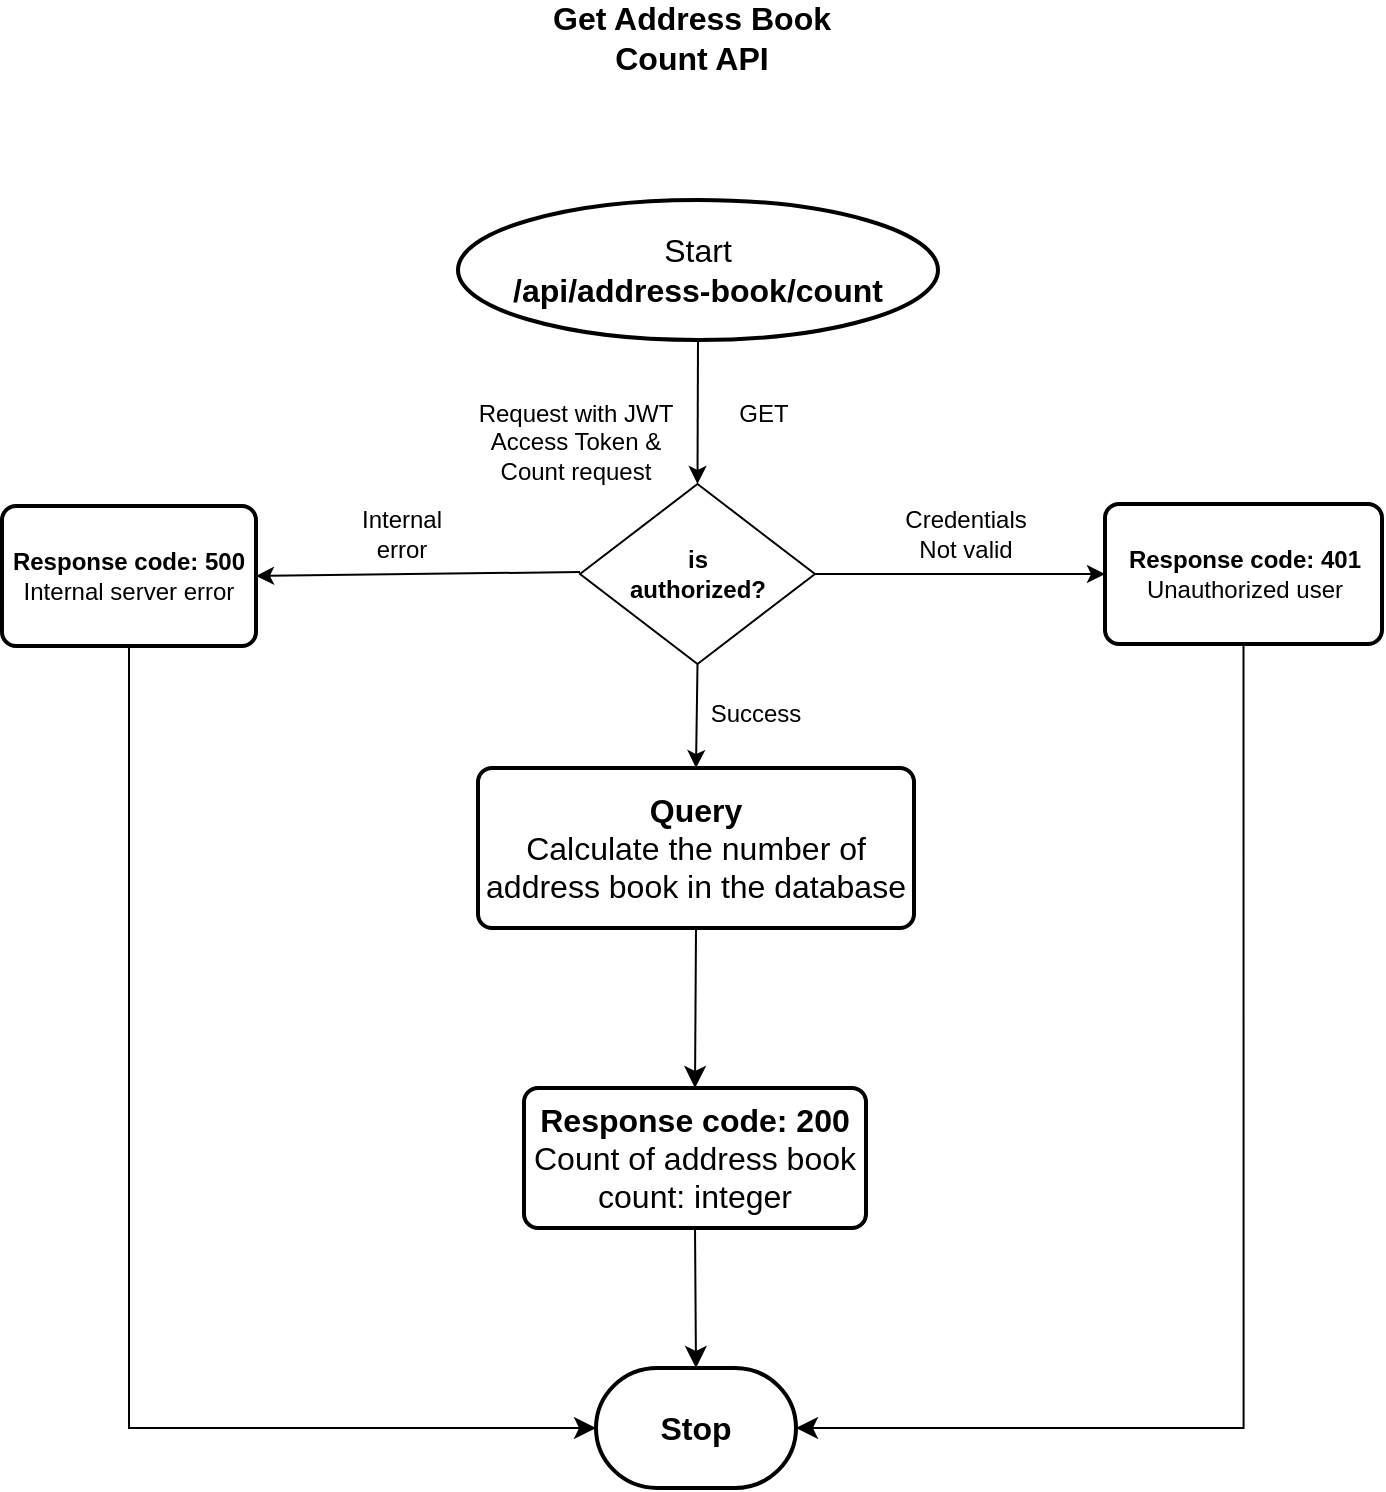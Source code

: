 <mxfile version="21.1.1" type="device">
  <diagram name="Page-1" id="JCEGxdFOgvOAtDUVBZYm">
    <mxGraphModel dx="756" dy="844" grid="1" gridSize="10" guides="1" tooltips="1" connect="1" arrows="1" fold="1" page="1" pageScale="1" pageWidth="850" pageHeight="1100" math="0" shadow="0">
      <root>
        <mxCell id="0" />
        <mxCell id="1" parent="0" />
        <mxCell id="HDsGMQWWcjxy8k_yasPS-3" value="Start&lt;br&gt;&lt;b&gt;/api/address-book/count&lt;/b&gt;" style="strokeWidth=2;html=1;shape=mxgraph.flowchart.start_2;whiteSpace=wrap;fontSize=16;" parent="1" vertex="1">
          <mxGeometry x="298" y="186" width="240" height="70" as="geometry" />
        </mxCell>
        <mxCell id="HDsGMQWWcjxy8k_yasPS-5" value="&lt;b&gt;Get Address Book Count API&lt;/b&gt;" style="text;html=1;strokeColor=none;fillColor=none;align=center;verticalAlign=middle;whiteSpace=wrap;rounded=0;fontSize=16;" parent="1" vertex="1">
          <mxGeometry x="325" y="90" width="180" height="30" as="geometry" />
        </mxCell>
        <mxCell id="hzG47xRTqZ-14JZd_pw--1" value="&lt;b&gt;is &lt;br&gt;authorized?&lt;/b&gt;" style="rhombus;whiteSpace=wrap;html=1;" vertex="1" parent="1">
          <mxGeometry x="359" y="328" width="117.5" height="90" as="geometry" />
        </mxCell>
        <mxCell id="hzG47xRTqZ-14JZd_pw--2" value="" style="endArrow=classic;html=1;rounded=0;entryX=0.5;entryY=0;entryDx=0;entryDy=0;exitX=0.5;exitY=1;exitDx=0;exitDy=0;exitPerimeter=0;" edge="1" parent="1" target="hzG47xRTqZ-14JZd_pw--1" source="HDsGMQWWcjxy8k_yasPS-3">
          <mxGeometry width="50" height="50" relative="1" as="geometry">
            <mxPoint x="418" y="250" as="sourcePoint" />
            <mxPoint x="401.5" y="468" as="targetPoint" />
          </mxGeometry>
        </mxCell>
        <mxCell id="hzG47xRTqZ-14JZd_pw--3" value="" style="endArrow=classic;html=1;rounded=0;exitX=0.5;exitY=1;exitDx=0;exitDy=0;entryX=0.5;entryY=0;entryDx=0;entryDy=0;" edge="1" parent="1" source="hzG47xRTqZ-14JZd_pw--1" target="hzG47xRTqZ-14JZd_pw--13">
          <mxGeometry width="50" height="50" relative="1" as="geometry">
            <mxPoint x="351.5" y="518" as="sourcePoint" />
            <mxPoint x="418" y="484" as="targetPoint" />
          </mxGeometry>
        </mxCell>
        <mxCell id="hzG47xRTqZ-14JZd_pw--4" value="Success" style="text;html=1;strokeColor=none;fillColor=none;align=center;verticalAlign=middle;whiteSpace=wrap;rounded=0;" vertex="1" parent="1">
          <mxGeometry x="416.5" y="428" width="60" height="30" as="geometry" />
        </mxCell>
        <mxCell id="hzG47xRTqZ-14JZd_pw--5" value="Request with JWT Access Token &amp;amp; Count request" style="text;html=1;strokeColor=none;fillColor=none;align=center;verticalAlign=middle;whiteSpace=wrap;rounded=0;" vertex="1" parent="1">
          <mxGeometry x="307" y="292" width="99.75" height="30" as="geometry" />
        </mxCell>
        <mxCell id="hzG47xRTqZ-14JZd_pw--6" value="&lt;b&gt;Response code: 401&lt;/b&gt;&lt;br&gt;Unauthorized user" style="rounded=1;whiteSpace=wrap;html=1;absoluteArcSize=1;arcSize=14;strokeWidth=2;" vertex="1" parent="1">
          <mxGeometry x="621.5" y="338" width="138.5" height="70" as="geometry" />
        </mxCell>
        <mxCell id="hzG47xRTqZ-14JZd_pw--7" value="" style="endArrow=classic;html=1;rounded=0;entryX=0;entryY=0.5;entryDx=0;entryDy=0;exitX=1;exitY=0.5;exitDx=0;exitDy=0;" edge="1" parent="1" source="hzG47xRTqZ-14JZd_pw--1" target="hzG47xRTqZ-14JZd_pw--6">
          <mxGeometry width="50" height="50" relative="1" as="geometry">
            <mxPoint x="490" y="380" as="sourcePoint" />
            <mxPoint x="401.5" y="468" as="targetPoint" />
          </mxGeometry>
        </mxCell>
        <mxCell id="hzG47xRTqZ-14JZd_pw--8" value="Credentials&lt;br&gt;Not valid" style="text;html=1;strokeColor=none;fillColor=none;align=center;verticalAlign=middle;whiteSpace=wrap;rounded=0;" vertex="1" parent="1">
          <mxGeometry x="521.5" y="338" width="60" height="30" as="geometry" />
        </mxCell>
        <mxCell id="hzG47xRTqZ-14JZd_pw--9" value="&lt;b&gt;Response code: 500&lt;/b&gt;&lt;br&gt;Internal server error" style="rounded=1;whiteSpace=wrap;html=1;absoluteArcSize=1;arcSize=14;strokeWidth=2;" vertex="1" parent="1">
          <mxGeometry x="70" y="339" width="127" height="70" as="geometry" />
        </mxCell>
        <mxCell id="hzG47xRTqZ-14JZd_pw--10" value="" style="endArrow=classic;html=1;rounded=0;exitX=0;exitY=0.5;exitDx=0;exitDy=0;entryX=1;entryY=0.5;entryDx=0;entryDy=0;" edge="1" parent="1" target="hzG47xRTqZ-14JZd_pw--9">
          <mxGeometry width="50" height="50" relative="1" as="geometry">
            <mxPoint x="359.0" y="372" as="sourcePoint" />
            <mxPoint x="220" y="390" as="targetPoint" />
          </mxGeometry>
        </mxCell>
        <mxCell id="hzG47xRTqZ-14JZd_pw--11" value="Internal error" style="text;html=1;strokeColor=none;fillColor=none;align=center;verticalAlign=middle;whiteSpace=wrap;rounded=0;" vertex="1" parent="1">
          <mxGeometry x="240" y="338" width="60" height="30" as="geometry" />
        </mxCell>
        <mxCell id="hzG47xRTqZ-14JZd_pw--12" value="GET" style="text;html=1;strokeColor=none;fillColor=none;align=center;verticalAlign=middle;whiteSpace=wrap;rounded=0;" vertex="1" parent="1">
          <mxGeometry x="421" y="278" width="60" height="30" as="geometry" />
        </mxCell>
        <mxCell id="hzG47xRTqZ-14JZd_pw--13" value="&lt;b&gt;Query&lt;/b&gt;&lt;br&gt;Calculate the number of address book in the database" style="rounded=1;whiteSpace=wrap;html=1;absoluteArcSize=1;arcSize=14;strokeWidth=2;fontSize=16;" vertex="1" parent="1">
          <mxGeometry x="308" y="470" width="218" height="80" as="geometry" />
        </mxCell>
        <mxCell id="hzG47xRTqZ-14JZd_pw--15" value="&lt;b&gt;Response&lt;/b&gt; &lt;b&gt;code: 200&lt;/b&gt;&lt;br&gt;Count of address book&lt;br&gt;count: integer" style="rounded=1;whiteSpace=wrap;html=1;absoluteArcSize=1;arcSize=14;strokeWidth=2;fontSize=16;" vertex="1" parent="1">
          <mxGeometry x="331" y="630" width="171" height="70" as="geometry" />
        </mxCell>
        <mxCell id="hzG47xRTqZ-14JZd_pw--16" value="" style="endArrow=classic;html=1;rounded=0;fontSize=12;startSize=8;endSize=8;curved=1;exitX=0.5;exitY=1;exitDx=0;exitDy=0;entryX=0.5;entryY=0;entryDx=0;entryDy=0;" edge="1" parent="1" source="hzG47xRTqZ-14JZd_pw--13" target="hzG47xRTqZ-14JZd_pw--15">
          <mxGeometry width="50" height="50" relative="1" as="geometry">
            <mxPoint x="400" y="540" as="sourcePoint" />
            <mxPoint x="450" y="490" as="targetPoint" />
          </mxGeometry>
        </mxCell>
        <mxCell id="hzG47xRTqZ-14JZd_pw--17" value="&lt;b&gt;Stop&lt;/b&gt;" style="strokeWidth=2;html=1;shape=mxgraph.flowchart.terminator;whiteSpace=wrap;fontSize=16;" vertex="1" parent="1">
          <mxGeometry x="367" y="770" width="100" height="60" as="geometry" />
        </mxCell>
        <mxCell id="hzG47xRTqZ-14JZd_pw--18" value="" style="endArrow=classic;html=1;rounded=0;fontSize=12;startSize=8;endSize=8;curved=1;exitX=0.5;exitY=1;exitDx=0;exitDy=0;entryX=0.5;entryY=0;entryDx=0;entryDy=0;entryPerimeter=0;" edge="1" parent="1" source="hzG47xRTqZ-14JZd_pw--15" target="hzG47xRTqZ-14JZd_pw--17">
          <mxGeometry width="50" height="50" relative="1" as="geometry">
            <mxPoint x="400" y="730" as="sourcePoint" />
            <mxPoint x="450" y="680" as="targetPoint" />
          </mxGeometry>
        </mxCell>
        <mxCell id="hzG47xRTqZ-14JZd_pw--19" value="" style="endArrow=classic;html=1;rounded=0;fontSize=12;startSize=8;endSize=8;exitX=0.5;exitY=1;exitDx=0;exitDy=0;entryX=0;entryY=0.5;entryDx=0;entryDy=0;entryPerimeter=0;edgeStyle=orthogonalEdgeStyle;" edge="1" parent="1" source="hzG47xRTqZ-14JZd_pw--9" target="hzG47xRTqZ-14JZd_pw--17">
          <mxGeometry width="50" height="50" relative="1" as="geometry">
            <mxPoint x="280" y="690" as="sourcePoint" />
            <mxPoint x="360" y="780" as="targetPoint" />
          </mxGeometry>
        </mxCell>
        <mxCell id="hzG47xRTqZ-14JZd_pw--20" value="" style="endArrow=classic;html=1;rounded=0;fontSize=12;startSize=8;endSize=8;exitX=0.5;exitY=1;exitDx=0;exitDy=0;entryX=1;entryY=0.5;entryDx=0;entryDy=0;entryPerimeter=0;edgeStyle=orthogonalEdgeStyle;" edge="1" parent="1" source="hzG47xRTqZ-14JZd_pw--6" target="hzG47xRTqZ-14JZd_pw--17">
          <mxGeometry width="50" height="50" relative="1" as="geometry">
            <mxPoint x="320" y="750" as="sourcePoint" />
            <mxPoint x="370" y="700" as="targetPoint" />
          </mxGeometry>
        </mxCell>
      </root>
    </mxGraphModel>
  </diagram>
</mxfile>
